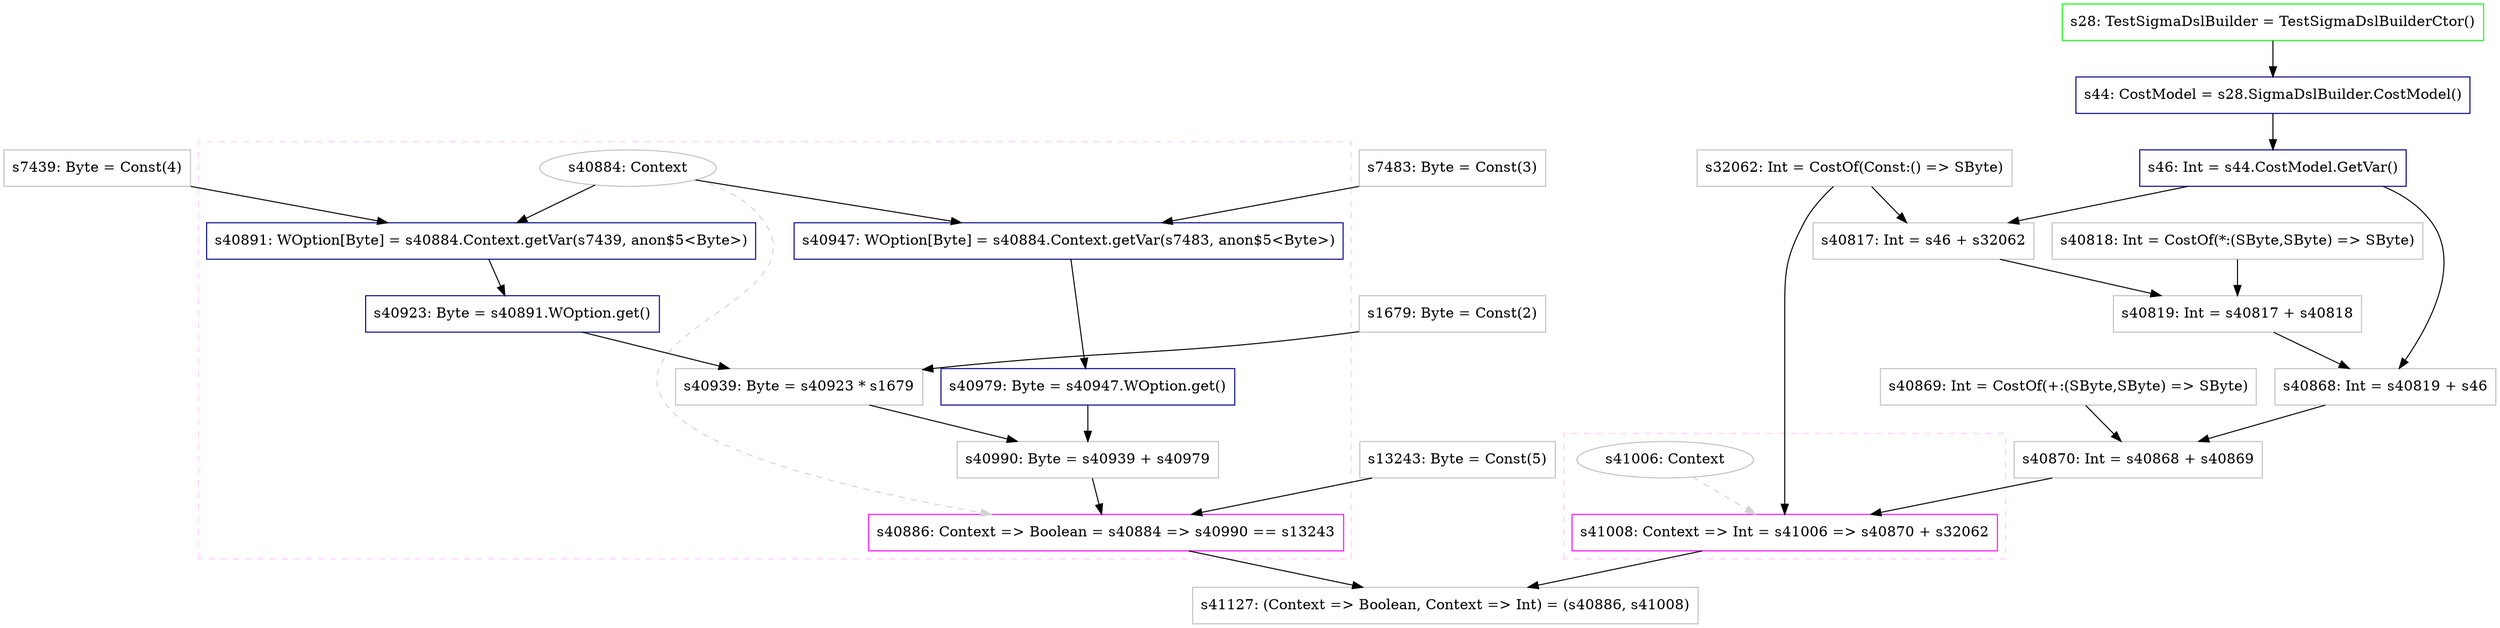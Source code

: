 digraph "Arith3" {
concentrate=true
node [style=filled, fillcolor=orangered]

"s7439" [
label="s7439: Byte = Const(4)"
shape=box, color=gray, tooltip="s7439:Byte", style=filled, fillcolor=white
]
"s1679" [
label="s1679: Byte = Const(2)"
shape=box, color=gray, tooltip="s1679:Byte", style=filled, fillcolor=white
]
"s13243" [
label="s13243: Byte = Const(5)"
shape=box, color=gray, tooltip="s13243:Byte", style=filled, fillcolor=white
]
"s7483" [
label="s7483: Byte = Const(3)"
shape=box, color=gray, tooltip="s7483:Byte", style=filled, fillcolor=white
]
subgraph cluster_s40886 {
style=dashed; color="#FFCCFF"
"s40884" [
label="s40884: Context"
shape=oval, color=gray, tooltip="s40884:Context", style=filled, fillcolor=white
]
"s40886" [
label="s40886: Context => Boolean = s40884 => s40990 == s13243"
shape=box, color=magenta, tooltip="s40886:Context => Boolean", style=filled, fillcolor=white
]
{rank=source; s40884}
"s40891" [
label="s40891: WOption[Byte] = s40884.Context.getVar(s7439, anon$5<Byte>)"
shape=box, color=darkblue, tooltip="s40891:WOption[Byte]", style=filled, fillcolor=white
]
"s40923" [
label="s40923: Byte = s40891.WOption.get()"
shape=box, color=darkblue, tooltip="s40923:Byte", style=filled, fillcolor=white
]
"s40939" [
label="s40939: Byte = s40923 * s1679"
shape=box, color=gray, tooltip="s40939:Byte", style=filled, fillcolor=white
]
"s40947" [
label="s40947: WOption[Byte] = s40884.Context.getVar(s7483, anon$5<Byte>)"
shape=box, color=darkblue, tooltip="s40947:WOption[Byte]", style=filled, fillcolor=white
]
"s40979" [
label="s40979: Byte = s40947.WOption.get()"
shape=box, color=darkblue, tooltip="s40979:Byte", style=filled, fillcolor=white
]
"s40990" [
label="s40990: Byte = s40939 + s40979"
shape=box, color=gray, tooltip="s40990:Byte", style=filled, fillcolor=white
]
{rank=sink; s40886}
}
"s28" [
label="s28: TestSigmaDslBuilder = TestSigmaDslBuilderCtor()"
shape=box, color=green, tooltip="s28:TestSigmaDslBuilder", style=filled, fillcolor=white
]
"s44" [
label="s44: CostModel = s28.SigmaDslBuilder.CostModel()"
shape=box, color=darkblue, tooltip="s44:CostModel", style=filled, fillcolor=white
]
"s46" [
label="s46: Int = s44.CostModel.GetVar()"
shape=box, color=darkblue, tooltip="s46:Int", style=filled, fillcolor=white
]
"s32062" [
label="s32062: Int = CostOf(Const:() => SByte)"
shape=box, color=gray, tooltip="s32062:Int", style=filled, fillcolor=white
]
"s40817" [
label="s40817: Int = s46 + s32062"
shape=box, color=gray, tooltip="s40817:Int", style=filled, fillcolor=white
]
"s40818" [
label="s40818: Int = CostOf(*:(SByte,SByte) => SByte)"
shape=box, color=gray, tooltip="s40818:Int", style=filled, fillcolor=white
]
"s40819" [
label="s40819: Int = s40817 + s40818"
shape=box, color=gray, tooltip="s40819:Int", style=filled, fillcolor=white
]
"s40868" [
label="s40868: Int = s40819 + s46"
shape=box, color=gray, tooltip="s40868:Int", style=filled, fillcolor=white
]
"s40869" [
label="s40869: Int = CostOf(+:(SByte,SByte) => SByte)"
shape=box, color=gray, tooltip="s40869:Int", style=filled, fillcolor=white
]
"s40870" [
label="s40870: Int = s40868 + s40869"
shape=box, color=gray, tooltip="s40870:Int", style=filled, fillcolor=white
]
subgraph cluster_s41008 {
style=dashed; color="#FFCCFF"
"s41006" [
label="s41006: Context"
shape=oval, color=gray, tooltip="s41006:Context", style=filled, fillcolor=white
]
"s41008" [
label="s41008: Context => Int = s41006 => s40870 + s32062"
shape=box, color=magenta, tooltip="s41008:Context => Int", style=filled, fillcolor=white
]
{rank=source; s41006}
{rank=sink; s41008}
}
"s41127" [
label="s41127: (Context => Boolean, Context => Int) = (s40886, s41008)"
shape=box, color=gray, tooltip="s41127:(Context => Boolean, Context => Int)", style=filled, fillcolor=white
]
"s40886" -> "s41127" [style=solid]
"s41008" -> "s41127" [style=solid]
"s40923" -> "s40939" [style=solid]
"s1679" -> "s40939" [style=solid]
"s40884" -> "s40891" [style=solid]
"s7439" -> "s40891" [style=solid]
"s44" -> "s46" [style=solid]
"s40947" -> "s40979" [style=solid]
"s40884" -> "s40947" [style=solid]
"s7483" -> "s40947" [style=solid]
"s40868" -> "s40870" [style=solid]
"s40869" -> "s40870" [style=solid]
"s40817" -> "s40819" [style=solid]
"s40818" -> "s40819" [style=solid]
"s28" -> "s44" [style=solid]
"s40884" -> "s40886" [style=dashed, color=lightgray, weight=0]
"s40990" -> "s40886" [style=solid]
"s13243" -> "s40886" [style=solid]
"s41006" -> "s41008" [style=dashed, color=lightgray, weight=0]
"s40870" -> "s41008" [style=solid]
"s32062" -> "s41008" [style=solid]
"s40939" -> "s40990" [style=solid]
"s40979" -> "s40990" [style=solid]
"s40891" -> "s40923" [style=solid]
"s40819" -> "s40868" [style=solid]
"s46" -> "s40868" [style=solid]
"s46" -> "s40817" [style=solid]
"s32062" -> "s40817" [style=solid]
}
